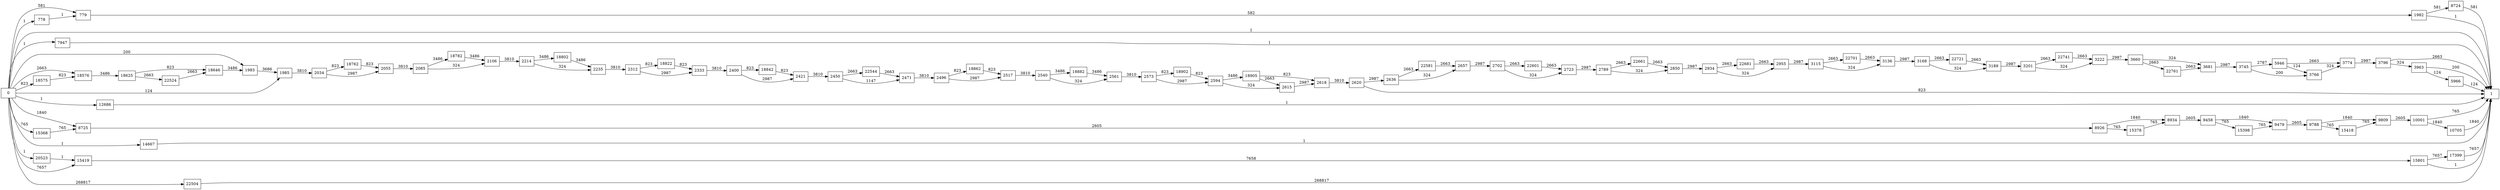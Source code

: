 digraph {
	graph [rankdir=LR]
	node [shape=rectangle]
	778 -> 779 [label=1]
	779 -> 1982 [label=582]
	1982 -> 1 [label=1]
	1982 -> 8724 [label=581]
	1983 -> 1985 [label=3686]
	1985 -> 2034 [label=3810]
	2034 -> 2055 [label=2987]
	2034 -> 18762 [label=823]
	2055 -> 2085 [label=3810]
	2085 -> 2106 [label=324]
	2085 -> 18782 [label=3486]
	2106 -> 2214 [label=3810]
	2214 -> 2235 [label=324]
	2214 -> 18802 [label=3486]
	2235 -> 2312 [label=3810]
	2312 -> 2333 [label=2987]
	2312 -> 18822 [label=823]
	2333 -> 2400 [label=3810]
	2400 -> 2421 [label=2987]
	2400 -> 18842 [label=823]
	2421 -> 2450 [label=3810]
	2450 -> 2471 [label=1147]
	2450 -> 22544 [label=2663]
	2471 -> 2496 [label=3810]
	2496 -> 2517 [label=2987]
	2496 -> 18862 [label=823]
	2517 -> 2540 [label=3810]
	2540 -> 2561 [label=324]
	2540 -> 18882 [label=3486]
	2561 -> 2573 [label=3810]
	2573 -> 2594 [label=2987]
	2573 -> 18902 [label=823]
	2594 -> 2615 [label=324]
	2594 -> 18905 [label=3486]
	2615 -> 2618 [label=2987]
	2618 -> 2620 [label=3810]
	2620 -> 1 [label=823]
	2620 -> 2636 [label=2987]
	2636 -> 2657 [label=324]
	2636 -> 22581 [label=2663]
	2657 -> 2702 [label=2987]
	2702 -> 2723 [label=324]
	2702 -> 22601 [label=2663]
	2723 -> 2789 [label=2987]
	2789 -> 2850 [label=324]
	2789 -> 22661 [label=2663]
	2850 -> 2934 [label=2987]
	2934 -> 2955 [label=324]
	2934 -> 22681 [label=2663]
	2955 -> 3115 [label=2987]
	3115 -> 3136 [label=324]
	3115 -> 22701 [label=2663]
	3136 -> 3168 [label=2987]
	3168 -> 3189 [label=324]
	3168 -> 22721 [label=2663]
	3189 -> 3201 [label=2987]
	3201 -> 3222 [label=324]
	3201 -> 22741 [label=2663]
	3222 -> 3660 [label=2987]
	3660 -> 3681 [label=324]
	3660 -> 22761 [label=2663]
	3681 -> 3745 [label=2987]
	3745 -> 3766 [label=200]
	3745 -> 5946 [label=2787]
	3766 -> 3774 [label=324]
	3774 -> 3796 [label=2987]
	3796 -> 1 [label=2663]
	3796 -> 3963 [label=324]
	3963 -> 1 [label=200]
	3963 -> 5966 [label=124]
	5946 -> 3766 [label=124]
	5946 -> 3774 [label=2663]
	5966 -> 1 [label=124]
	7947 -> 1 [label=1]
	8724 -> 1 [label=581]
	8725 -> 8926 [label=2605]
	8926 -> 8934 [label=1840]
	8926 -> 15378 [label=765]
	8934 -> 9458 [label=2605]
	9458 -> 9479 [label=1840]
	9458 -> 15398 [label=765]
	9479 -> 9788 [label=2605]
	9788 -> 9809 [label=1840]
	9788 -> 15418 [label=765]
	9809 -> 10001 [label=2605]
	10001 -> 1 [label=765]
	10001 -> 10705 [label=1840]
	10705 -> 1 [label=1840]
	12686 -> 1 [label=1]
	14667 -> 1 [label=1]
	15368 -> 8725 [label=765]
	15378 -> 8934 [label=765]
	15398 -> 9479 [label=765]
	15418 -> 9809 [label=765]
	15419 -> 15801 [label=7658]
	15801 -> 1 [label=1]
	15801 -> 17399 [label=7657]
	17399 -> 1 [label=7657]
	18575 -> 18576 [label=823]
	18576 -> 18625 [label=3486]
	18625 -> 18646 [label=823]
	18625 -> 22524 [label=2663]
	18646 -> 1983 [label=3486]
	18762 -> 2055 [label=823]
	18782 -> 2106 [label=3486]
	18802 -> 2235 [label=3486]
	18822 -> 2333 [label=823]
	18842 -> 2421 [label=823]
	18862 -> 2517 [label=823]
	18882 -> 2561 [label=3486]
	18902 -> 2594 [label=823]
	18905 -> 2618 [label=823]
	18905 -> 2615 [label=2663]
	20523 -> 15419 [label=1]
	22504 -> 1 [label=268817]
	22524 -> 18646 [label=2663]
	22544 -> 2471 [label=2663]
	22581 -> 2657 [label=2663]
	22601 -> 2723 [label=2663]
	22661 -> 2850 [label=2663]
	22681 -> 2955 [label=2663]
	22701 -> 3136 [label=2663]
	22721 -> 3189 [label=2663]
	22741 -> 3222 [label=2663]
	22761 -> 3681 [label=2663]
	0 -> 1983 [label=200]
	0 -> 1985 [label=124]
	0 -> 779 [label=581]
	0 -> 8725 [label=1840]
	0 -> 15419 [label=7657]
	0 -> 18576 [label=2663]
	0 -> 778 [label=1]
	0 -> 1 [label=1]
	0 -> 7947 [label=1]
	0 -> 12686 [label=1]
	0 -> 14667 [label=1]
	0 -> 15368 [label=765]
	0 -> 18575 [label=823]
	0 -> 20523 [label=1]
	0 -> 22504 [label=268817]
}

